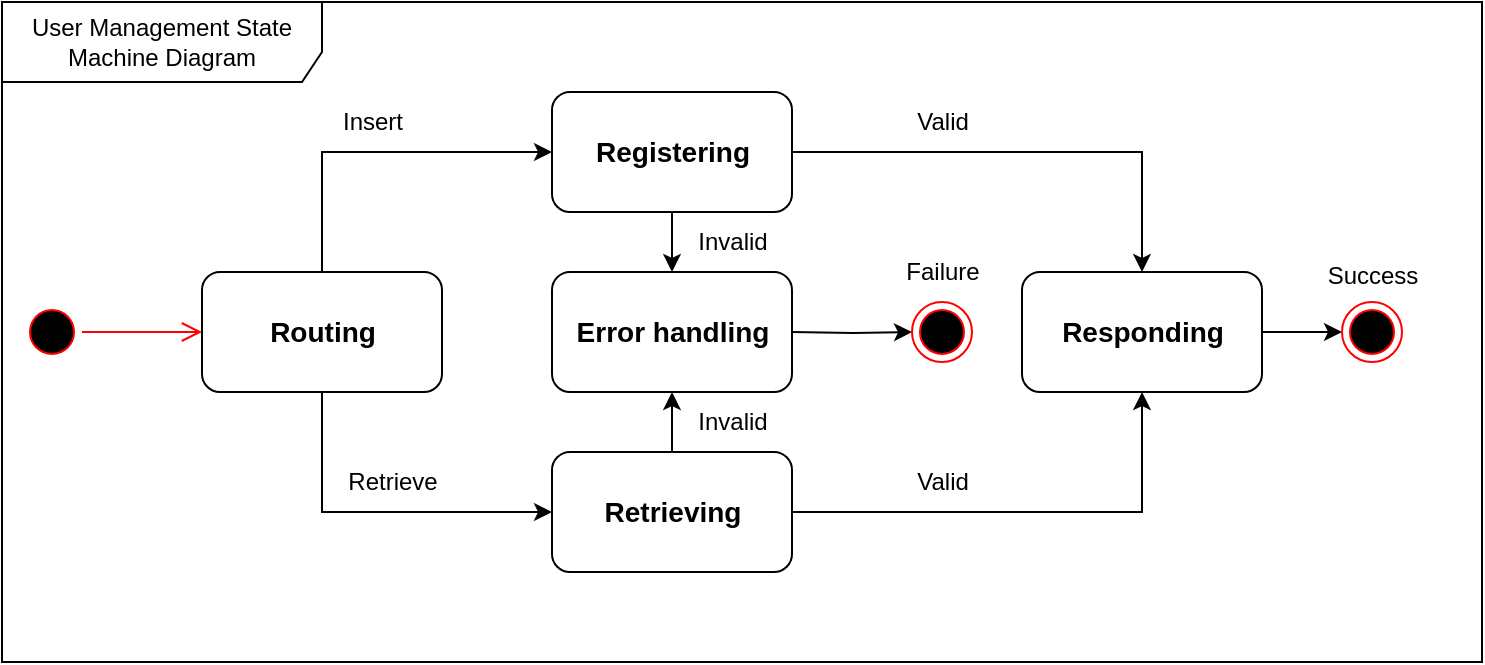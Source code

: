 <mxfile version="22.0.4" type="github">
  <diagram name="Page-1" id="E_CC-ON0bI2OgO4I0IVC">
    <mxGraphModel dx="1674" dy="764" grid="1" gridSize="10" guides="1" tooltips="1" connect="1" arrows="1" fold="1" page="1" pageScale="1" pageWidth="850" pageHeight="1100" math="0" shadow="0">
      <root>
        <mxCell id="0" />
        <mxCell id="1" parent="0" />
        <mxCell id="44I57H7ZCh4htXtJdPf9-33" value="" style="rounded=0;whiteSpace=wrap;html=1;" vertex="1" parent="1">
          <mxGeometry width="740" height="330" as="geometry" />
        </mxCell>
        <mxCell id="44I57H7ZCh4htXtJdPf9-1" style="edgeStyle=orthogonalEdgeStyle;rounded=0;orthogonalLoop=1;jettySize=auto;html=1;exitX=0.5;exitY=1;exitDx=0;exitDy=0;entryX=0;entryY=0.5;entryDx=0;entryDy=0;" edge="1" parent="1" source="44I57H7ZCh4htXtJdPf9-3" target="44I57H7ZCh4htXtJdPf9-11">
          <mxGeometry relative="1" as="geometry" />
        </mxCell>
        <mxCell id="44I57H7ZCh4htXtJdPf9-2" style="edgeStyle=orthogonalEdgeStyle;rounded=0;orthogonalLoop=1;jettySize=auto;html=1;exitX=0.5;exitY=0;exitDx=0;exitDy=0;entryX=0;entryY=0.5;entryDx=0;entryDy=0;" edge="1" parent="1" source="44I57H7ZCh4htXtJdPf9-3" target="44I57H7ZCh4htXtJdPf9-7">
          <mxGeometry relative="1" as="geometry" />
        </mxCell>
        <mxCell id="44I57H7ZCh4htXtJdPf9-3" value="" style="rounded=1;whiteSpace=wrap;html=1;" vertex="1" parent="1">
          <mxGeometry x="100" y="135" width="120" height="60" as="geometry" />
        </mxCell>
        <mxCell id="44I57H7ZCh4htXtJdPf9-4" value="&lt;font style=&quot;font-size: 14px;&quot;&gt;Routing&lt;/font&gt;" style="text;align=center;fontStyle=1;verticalAlign=middle;spacingLeft=3;spacingRight=3;strokeColor=none;rotatable=0;points=[[0,0.5],[1,0.5]];portConstraint=eastwest;html=1;" vertex="1" parent="1">
          <mxGeometry x="120" y="152" width="80" height="26" as="geometry" />
        </mxCell>
        <mxCell id="44I57H7ZCh4htXtJdPf9-5" style="edgeStyle=orthogonalEdgeStyle;rounded=0;orthogonalLoop=1;jettySize=auto;html=1;exitX=1;exitY=0.5;exitDx=0;exitDy=0;" edge="1" parent="1" source="44I57H7ZCh4htXtJdPf9-7" target="44I57H7ZCh4htXtJdPf9-14">
          <mxGeometry relative="1" as="geometry" />
        </mxCell>
        <mxCell id="44I57H7ZCh4htXtJdPf9-6" style="edgeStyle=orthogonalEdgeStyle;rounded=0;orthogonalLoop=1;jettySize=auto;html=1;exitX=0.5;exitY=1;exitDx=0;exitDy=0;entryX=0.5;entryY=0;entryDx=0;entryDy=0;" edge="1" parent="1" source="44I57H7ZCh4htXtJdPf9-7" target="44I57H7ZCh4htXtJdPf9-21">
          <mxGeometry relative="1" as="geometry" />
        </mxCell>
        <mxCell id="44I57H7ZCh4htXtJdPf9-7" value="" style="rounded=1;whiteSpace=wrap;html=1;" vertex="1" parent="1">
          <mxGeometry x="275" y="45" width="120" height="60" as="geometry" />
        </mxCell>
        <mxCell id="44I57H7ZCh4htXtJdPf9-8" value="&lt;span style=&quot;font-size: 14px;&quot;&gt;Registering&lt;/span&gt;" style="text;align=center;fontStyle=1;verticalAlign=middle;spacingLeft=3;spacingRight=3;strokeColor=none;rotatable=0;points=[[0,0.5],[1,0.5]];portConstraint=eastwest;html=1;" vertex="1" parent="1">
          <mxGeometry x="295" y="62" width="80" height="26" as="geometry" />
        </mxCell>
        <mxCell id="44I57H7ZCh4htXtJdPf9-9" style="edgeStyle=orthogonalEdgeStyle;rounded=0;orthogonalLoop=1;jettySize=auto;html=1;exitX=1;exitY=0.5;exitDx=0;exitDy=0;entryX=0.5;entryY=1;entryDx=0;entryDy=0;" edge="1" parent="1" source="44I57H7ZCh4htXtJdPf9-11" target="44I57H7ZCh4htXtJdPf9-14">
          <mxGeometry relative="1" as="geometry" />
        </mxCell>
        <mxCell id="44I57H7ZCh4htXtJdPf9-10" style="edgeStyle=orthogonalEdgeStyle;rounded=0;orthogonalLoop=1;jettySize=auto;html=1;exitX=0.5;exitY=0;exitDx=0;exitDy=0;entryX=0.5;entryY=1;entryDx=0;entryDy=0;" edge="1" parent="1" source="44I57H7ZCh4htXtJdPf9-11" target="44I57H7ZCh4htXtJdPf9-21">
          <mxGeometry relative="1" as="geometry" />
        </mxCell>
        <mxCell id="44I57H7ZCh4htXtJdPf9-11" value="" style="rounded=1;whiteSpace=wrap;html=1;" vertex="1" parent="1">
          <mxGeometry x="275" y="225" width="120" height="60" as="geometry" />
        </mxCell>
        <mxCell id="44I57H7ZCh4htXtJdPf9-12" value="&lt;font style=&quot;font-size: 14px;&quot;&gt;Retrieving&lt;/font&gt;" style="text;align=center;fontStyle=1;verticalAlign=middle;spacingLeft=3;spacingRight=3;strokeColor=none;rotatable=0;points=[[0,0.5],[1,0.5]];portConstraint=eastwest;html=1;" vertex="1" parent="1">
          <mxGeometry x="295" y="242" width="80" height="26" as="geometry" />
        </mxCell>
        <mxCell id="44I57H7ZCh4htXtJdPf9-13" style="edgeStyle=orthogonalEdgeStyle;rounded=0;orthogonalLoop=1;jettySize=auto;html=1;exitX=1;exitY=0.5;exitDx=0;exitDy=0;entryX=0;entryY=0.5;entryDx=0;entryDy=0;" edge="1" parent="1" source="44I57H7ZCh4htXtJdPf9-14" target="44I57H7ZCh4htXtJdPf9-16">
          <mxGeometry relative="1" as="geometry" />
        </mxCell>
        <mxCell id="44I57H7ZCh4htXtJdPf9-14" value="" style="rounded=1;whiteSpace=wrap;html=1;" vertex="1" parent="1">
          <mxGeometry x="510" y="135" width="120" height="60" as="geometry" />
        </mxCell>
        <mxCell id="44I57H7ZCh4htXtJdPf9-15" value="&lt;span style=&quot;font-size: 14px;&quot;&gt;Responding&lt;/span&gt;" style="text;align=center;fontStyle=1;verticalAlign=middle;spacingLeft=3;spacingRight=3;strokeColor=none;rotatable=0;points=[[0,0.5],[1,0.5]];portConstraint=eastwest;html=1;" vertex="1" parent="1">
          <mxGeometry x="530" y="152" width="80" height="26" as="geometry" />
        </mxCell>
        <mxCell id="44I57H7ZCh4htXtJdPf9-16" value="" style="ellipse;html=1;shape=endState;fillColor=#000000;strokeColor=#ff0000;" vertex="1" parent="1">
          <mxGeometry x="670" y="150" width="30" height="30" as="geometry" />
        </mxCell>
        <mxCell id="44I57H7ZCh4htXtJdPf9-17" value="Insert" style="text;html=1;align=center;verticalAlign=middle;resizable=0;points=[];autosize=1;strokeColor=none;fillColor=none;" vertex="1" parent="1">
          <mxGeometry x="160" y="45" width="50" height="30" as="geometry" />
        </mxCell>
        <mxCell id="44I57H7ZCh4htXtJdPf9-18" value="Retrieve" style="text;html=1;align=center;verticalAlign=middle;resizable=0;points=[];autosize=1;strokeColor=none;fillColor=none;" vertex="1" parent="1">
          <mxGeometry x="160" y="225" width="70" height="30" as="geometry" />
        </mxCell>
        <mxCell id="44I57H7ZCh4htXtJdPf9-19" value="Valid" style="text;html=1;align=center;verticalAlign=middle;resizable=0;points=[];autosize=1;strokeColor=none;fillColor=none;" vertex="1" parent="1">
          <mxGeometry x="445" y="45" width="50" height="30" as="geometry" />
        </mxCell>
        <mxCell id="44I57H7ZCh4htXtJdPf9-20" value="Invalid" style="text;html=1;align=center;verticalAlign=middle;resizable=0;points=[];autosize=1;strokeColor=none;fillColor=none;" vertex="1" parent="1">
          <mxGeometry x="335" y="105" width="60" height="30" as="geometry" />
        </mxCell>
        <mxCell id="44I57H7ZCh4htXtJdPf9-21" value="" style="rounded=1;whiteSpace=wrap;html=1;" vertex="1" parent="1">
          <mxGeometry x="275" y="135" width="120" height="60" as="geometry" />
        </mxCell>
        <mxCell id="44I57H7ZCh4htXtJdPf9-22" value="&lt;span style=&quot;font-size: 14px;&quot;&gt;Error handling&lt;/span&gt;" style="text;align=center;fontStyle=1;verticalAlign=middle;spacingLeft=3;spacingRight=3;strokeColor=none;rotatable=0;points=[[0,0.5],[1,0.5]];portConstraint=eastwest;html=1;" vertex="1" parent="1">
          <mxGeometry x="295" y="152" width="80" height="26" as="geometry" />
        </mxCell>
        <mxCell id="44I57H7ZCh4htXtJdPf9-23" value="Invalid" style="text;html=1;align=center;verticalAlign=middle;resizable=0;points=[];autosize=1;strokeColor=none;fillColor=none;" vertex="1" parent="1">
          <mxGeometry x="335" y="195" width="60" height="30" as="geometry" />
        </mxCell>
        <mxCell id="44I57H7ZCh4htXtJdPf9-24" style="edgeStyle=orthogonalEdgeStyle;rounded=0;orthogonalLoop=1;jettySize=auto;html=1;exitX=1;exitY=0.5;exitDx=0;exitDy=0;entryX=0;entryY=0.5;entryDx=0;entryDy=0;" edge="1" parent="1" target="44I57H7ZCh4htXtJdPf9-25">
          <mxGeometry relative="1" as="geometry">
            <mxPoint x="395" y="165" as="sourcePoint" />
          </mxGeometry>
        </mxCell>
        <mxCell id="44I57H7ZCh4htXtJdPf9-25" value="" style="ellipse;html=1;shape=endState;fillColor=#000000;strokeColor=#ff0000;" vertex="1" parent="1">
          <mxGeometry x="455" y="150" width="30" height="30" as="geometry" />
        </mxCell>
        <mxCell id="44I57H7ZCh4htXtJdPf9-26" value="Valid" style="text;html=1;align=center;verticalAlign=middle;resizable=0;points=[];autosize=1;strokeColor=none;fillColor=none;" vertex="1" parent="1">
          <mxGeometry x="445" y="225" width="50" height="30" as="geometry" />
        </mxCell>
        <mxCell id="44I57H7ZCh4htXtJdPf9-27" value="Success" style="text;html=1;align=center;verticalAlign=middle;resizable=0;points=[];autosize=1;strokeColor=none;fillColor=none;" vertex="1" parent="1">
          <mxGeometry x="650" y="122" width="70" height="30" as="geometry" />
        </mxCell>
        <mxCell id="44I57H7ZCh4htXtJdPf9-28" value="Failure" style="text;html=1;align=center;verticalAlign=middle;resizable=0;points=[];autosize=1;strokeColor=none;fillColor=none;" vertex="1" parent="1">
          <mxGeometry x="440" y="120" width="60" height="30" as="geometry" />
        </mxCell>
        <mxCell id="44I57H7ZCh4htXtJdPf9-29" value="" style="ellipse;html=1;shape=startState;fillColor=#000000;strokeColor=#ff0000;" vertex="1" parent="1">
          <mxGeometry x="10" y="150" width="30" height="30" as="geometry" />
        </mxCell>
        <mxCell id="44I57H7ZCh4htXtJdPf9-30" value="" style="edgeStyle=orthogonalEdgeStyle;html=1;verticalAlign=bottom;endArrow=open;endSize=8;strokeColor=#ff0000;rounded=0;entryX=0;entryY=0.5;entryDx=0;entryDy=0;" edge="1" parent="1" source="44I57H7ZCh4htXtJdPf9-29">
          <mxGeometry relative="1" as="geometry">
            <mxPoint x="100" y="165" as="targetPoint" />
          </mxGeometry>
        </mxCell>
        <mxCell id="44I57H7ZCh4htXtJdPf9-32" value="User Management State Machine Diagram" style="shape=umlFrame;whiteSpace=wrap;html=1;pointerEvents=0;width=160;height=40;" vertex="1" parent="1">
          <mxGeometry width="740" height="330" as="geometry" />
        </mxCell>
      </root>
    </mxGraphModel>
  </diagram>
</mxfile>
